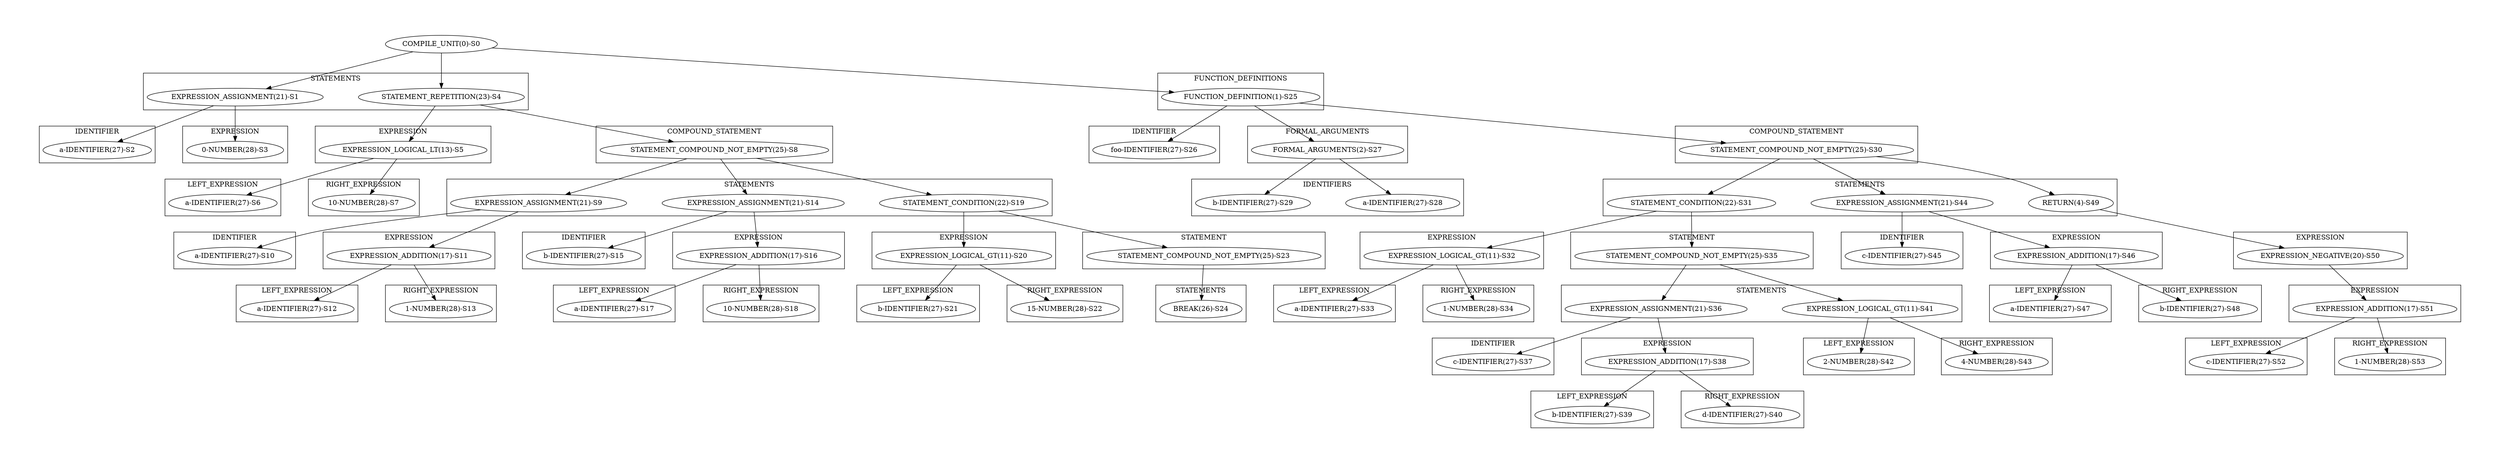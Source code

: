 digraph G{
graph [pad="1", nodesep="1", ranksep="1"]
"COMPILE_UNIT(0)-S0"->"EXPRESSION_ASSIGNMENT(21)-S1"
"EXPRESSION_ASSIGNMENT(21)-S1"->"a-IDENTIFIER(27)-S2"
"EXPRESSION_ASSIGNMENT(21)-S1"->"0-NUMBER(28)-S3"
	subgraph cluster0 {
		"a-IDENTIFIER(27)-S2";
		label = "IDENTIFIER";
	}
	subgraph cluster1 {
		"0-NUMBER(28)-S3";
		label = "EXPRESSION";
	}
"COMPILE_UNIT(0)-S0"->"STATEMENT_REPETITION(23)-S4"
"STATEMENT_REPETITION(23)-S4"->"EXPRESSION_LOGICAL_LT(13)-S5"
"EXPRESSION_LOGICAL_LT(13)-S5"->"a-IDENTIFIER(27)-S6"
"EXPRESSION_LOGICAL_LT(13)-S5"->"10-NUMBER(28)-S7"
	subgraph cluster2 {
		"a-IDENTIFIER(27)-S6";
		label = "LEFT_EXPRESSION";
	}
	subgraph cluster3 {
		"10-NUMBER(28)-S7";
		label = "RIGHT_EXPRESSION";
	}
"STATEMENT_REPETITION(23)-S4"->"STATEMENT_COMPOUND_NOT_EMPTY(25)-S8"
"STATEMENT_COMPOUND_NOT_EMPTY(25)-S8"->"EXPRESSION_ASSIGNMENT(21)-S9"
"EXPRESSION_ASSIGNMENT(21)-S9"->"a-IDENTIFIER(27)-S10"
"EXPRESSION_ASSIGNMENT(21)-S9"->"EXPRESSION_ADDITION(17)-S11"
"EXPRESSION_ADDITION(17)-S11"->"a-IDENTIFIER(27)-S12"
"EXPRESSION_ADDITION(17)-S11"->"1-NUMBER(28)-S13"
	subgraph cluster4 {
		"a-IDENTIFIER(27)-S12";
		label = "LEFT_EXPRESSION";
	}
	subgraph cluster5 {
		"1-NUMBER(28)-S13";
		label = "RIGHT_EXPRESSION";
	}
	subgraph cluster6 {
		"a-IDENTIFIER(27)-S10";
		label = "IDENTIFIER";
	}
	subgraph cluster7 {
		"EXPRESSION_ADDITION(17)-S11";
		label = "EXPRESSION";
	}
"STATEMENT_COMPOUND_NOT_EMPTY(25)-S8"->"EXPRESSION_ASSIGNMENT(21)-S14"
"EXPRESSION_ASSIGNMENT(21)-S14"->"b-IDENTIFIER(27)-S15"
"EXPRESSION_ASSIGNMENT(21)-S14"->"EXPRESSION_ADDITION(17)-S16"
"EXPRESSION_ADDITION(17)-S16"->"a-IDENTIFIER(27)-S17"
"EXPRESSION_ADDITION(17)-S16"->"10-NUMBER(28)-S18"
	subgraph cluster8 {
		"a-IDENTIFIER(27)-S17";
		label = "LEFT_EXPRESSION";
	}
	subgraph cluster9 {
		"10-NUMBER(28)-S18";
		label = "RIGHT_EXPRESSION";
	}
	subgraph cluster10 {
		"b-IDENTIFIER(27)-S15";
		label = "IDENTIFIER";
	}
	subgraph cluster11 {
		"EXPRESSION_ADDITION(17)-S16";
		label = "EXPRESSION";
	}
"STATEMENT_COMPOUND_NOT_EMPTY(25)-S8"->"STATEMENT_CONDITION(22)-S19"
"STATEMENT_CONDITION(22)-S19"->"EXPRESSION_LOGICAL_GT(11)-S20"
"EXPRESSION_LOGICAL_GT(11)-S20"->"b-IDENTIFIER(27)-S21"
"EXPRESSION_LOGICAL_GT(11)-S20"->"15-NUMBER(28)-S22"
	subgraph cluster12 {
		"b-IDENTIFIER(27)-S21";
		label = "LEFT_EXPRESSION";
	}
	subgraph cluster13 {
		"15-NUMBER(28)-S22";
		label = "RIGHT_EXPRESSION";
	}
"STATEMENT_CONDITION(22)-S19"->"STATEMENT_COMPOUND_NOT_EMPTY(25)-S23"
"STATEMENT_COMPOUND_NOT_EMPTY(25)-S23"->"BREAK(26)-S24"
	subgraph cluster14 {
		"BREAK(26)-S24";
		label = "STATEMENTS";
	}
	subgraph cluster15 {
		"EXPRESSION_LOGICAL_GT(11)-S20";
		label = "EXPRESSION";
	}
	subgraph cluster16 {
		"STATEMENT_COMPOUND_NOT_EMPTY(25)-S23";
		label = "STATEMENT";
	}
	subgraph cluster17 {
		"EXPRESSION_ASSIGNMENT(21)-S9""EXPRESSION_ASSIGNMENT(21)-S14""STATEMENT_CONDITION(22)-S19";
		label = "STATEMENTS";
	}
	subgraph cluster18 {
		"EXPRESSION_LOGICAL_LT(13)-S5";
		label = "EXPRESSION";
	}
	subgraph cluster19 {
		"STATEMENT_COMPOUND_NOT_EMPTY(25)-S8";
		label = "COMPOUND_STATEMENT";
	}
"COMPILE_UNIT(0)-S0"->"FUNCTION_DEFINITION(1)-S25"
"FUNCTION_DEFINITION(1)-S25"->"foo-IDENTIFIER(27)-S26"
"FUNCTION_DEFINITION(1)-S25"->"FORMAL_ARGUMENTS(2)-S27"
"FORMAL_ARGUMENTS(2)-S27"->"a-IDENTIFIER(27)-S28"
"FORMAL_ARGUMENTS(2)-S27"->"b-IDENTIFIER(27)-S29"
	subgraph cluster20 {
		"a-IDENTIFIER(27)-S28""b-IDENTIFIER(27)-S29";
		label = "IDENTIFIERS";
	}
"FUNCTION_DEFINITION(1)-S25"->"STATEMENT_COMPOUND_NOT_EMPTY(25)-S30"
"STATEMENT_COMPOUND_NOT_EMPTY(25)-S30"->"STATEMENT_CONDITION(22)-S31"
"STATEMENT_CONDITION(22)-S31"->"EXPRESSION_LOGICAL_GT(11)-S32"
"EXPRESSION_LOGICAL_GT(11)-S32"->"a-IDENTIFIER(27)-S33"
"EXPRESSION_LOGICAL_GT(11)-S32"->"1-NUMBER(28)-S34"
	subgraph cluster21 {
		"a-IDENTIFIER(27)-S33";
		label = "LEFT_EXPRESSION";
	}
	subgraph cluster22 {
		"1-NUMBER(28)-S34";
		label = "RIGHT_EXPRESSION";
	}
"STATEMENT_CONDITION(22)-S31"->"STATEMENT_COMPOUND_NOT_EMPTY(25)-S35"
"STATEMENT_COMPOUND_NOT_EMPTY(25)-S35"->"EXPRESSION_ASSIGNMENT(21)-S36"
"EXPRESSION_ASSIGNMENT(21)-S36"->"c-IDENTIFIER(27)-S37"
"EXPRESSION_ASSIGNMENT(21)-S36"->"EXPRESSION_ADDITION(17)-S38"
"EXPRESSION_ADDITION(17)-S38"->"b-IDENTIFIER(27)-S39"
"EXPRESSION_ADDITION(17)-S38"->"d-IDENTIFIER(27)-S40"
	subgraph cluster23 {
		"b-IDENTIFIER(27)-S39";
		label = "LEFT_EXPRESSION";
	}
	subgraph cluster24 {
		"d-IDENTIFIER(27)-S40";
		label = "RIGHT_EXPRESSION";
	}
	subgraph cluster25 {
		"c-IDENTIFIER(27)-S37";
		label = "IDENTIFIER";
	}
	subgraph cluster26 {
		"EXPRESSION_ADDITION(17)-S38";
		label = "EXPRESSION";
	}
"STATEMENT_COMPOUND_NOT_EMPTY(25)-S35"->"EXPRESSION_LOGICAL_GT(11)-S41"
"EXPRESSION_LOGICAL_GT(11)-S41"->"2-NUMBER(28)-S42"
"EXPRESSION_LOGICAL_GT(11)-S41"->"4-NUMBER(28)-S43"
	subgraph cluster27 {
		"2-NUMBER(28)-S42";
		label = "LEFT_EXPRESSION";
	}
	subgraph cluster28 {
		"4-NUMBER(28)-S43";
		label = "RIGHT_EXPRESSION";
	}
	subgraph cluster29 {
		"EXPRESSION_ASSIGNMENT(21)-S36""EXPRESSION_LOGICAL_GT(11)-S41";
		label = "STATEMENTS";
	}
	subgraph cluster30 {
		"EXPRESSION_LOGICAL_GT(11)-S32";
		label = "EXPRESSION";
	}
	subgraph cluster31 {
		"STATEMENT_COMPOUND_NOT_EMPTY(25)-S35";
		label = "STATEMENT";
	}
"STATEMENT_COMPOUND_NOT_EMPTY(25)-S30"->"EXPRESSION_ASSIGNMENT(21)-S44"
"EXPRESSION_ASSIGNMENT(21)-S44"->"c-IDENTIFIER(27)-S45"
"EXPRESSION_ASSIGNMENT(21)-S44"->"EXPRESSION_ADDITION(17)-S46"
"EXPRESSION_ADDITION(17)-S46"->"a-IDENTIFIER(27)-S47"
"EXPRESSION_ADDITION(17)-S46"->"b-IDENTIFIER(27)-S48"
	subgraph cluster32 {
		"a-IDENTIFIER(27)-S47";
		label = "LEFT_EXPRESSION";
	}
	subgraph cluster33 {
		"b-IDENTIFIER(27)-S48";
		label = "RIGHT_EXPRESSION";
	}
	subgraph cluster34 {
		"c-IDENTIFIER(27)-S45";
		label = "IDENTIFIER";
	}
	subgraph cluster35 {
		"EXPRESSION_ADDITION(17)-S46";
		label = "EXPRESSION";
	}
"STATEMENT_COMPOUND_NOT_EMPTY(25)-S30"->"RETURN(4)-S49"
"RETURN(4)-S49"->"EXPRESSION_NEGATIVE(20)-S50"
"EXPRESSION_NEGATIVE(20)-S50"->"EXPRESSION_ADDITION(17)-S51"
"EXPRESSION_ADDITION(17)-S51"->"c-IDENTIFIER(27)-S52"
"EXPRESSION_ADDITION(17)-S51"->"1-NUMBER(28)-S53"
	subgraph cluster36 {
		"c-IDENTIFIER(27)-S52";
		label = "LEFT_EXPRESSION";
	}
	subgraph cluster37 {
		"1-NUMBER(28)-S53";
		label = "RIGHT_EXPRESSION";
	}
	subgraph cluster38 {
		"EXPRESSION_ADDITION(17)-S51";
		label = "EXPRESSION";
	}
	subgraph cluster39 {
		"EXPRESSION_NEGATIVE(20)-S50";
		label = "EXPRESSION";
	}
	subgraph cluster40 {
		"STATEMENT_CONDITION(22)-S31""EXPRESSION_ASSIGNMENT(21)-S44""RETURN(4)-S49";
		label = "STATEMENTS";
	}
	subgraph cluster41 {
		"foo-IDENTIFIER(27)-S26";
		label = "IDENTIFIER";
	}
	subgraph cluster42 {
		"FORMAL_ARGUMENTS(2)-S27";
		label = "FORMAL_ARGUMENTS";
	}
	subgraph cluster43 {
		"STATEMENT_COMPOUND_NOT_EMPTY(25)-S30";
		label = "COMPOUND_STATEMENT";
	}
	subgraph cluster44 {
		"EXPRESSION_ASSIGNMENT(21)-S1""STATEMENT_REPETITION(23)-S4";
		label = "STATEMENTS";
	}
	subgraph cluster45 {
		"FUNCTION_DEFINITION(1)-S25";
		label = "FUNCTION_DEFINITIONS";
	}
}
